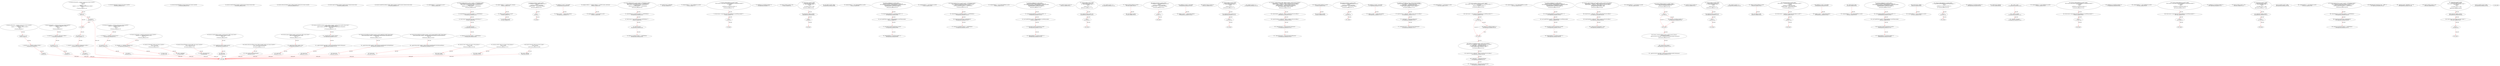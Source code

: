 digraph  {
13 [label="2_ function add(uint256 a, uint256 b) internal pure returns (uint256) {\n        uint256 c = a + b;\n        require(c >= a, \"SafeMath: addition overflow\");\n        return c;\n    }\n13-function_definition-3-7", method="add(uint256 a,uint256 b)", type_label=function_definition];
30 [label="3_ uint256 c = a + b;\n30-new_variable-4-4", method="add(uint256 a,uint256 b)", type_label=new_variable];
38 [label="4_ require(c >= a, \"SafeMath: addition overflow\");\n38-expression_statement-5-5", method="add(uint256 a,uint256 b)", type_label=expression_statement];
48 [label="5_ return c;\n48-return-6-6", method="add(uint256 a,uint256 b)", type_label=return];
50 [label="7_ function sub(uint256 a, uint256 b) internal pure returns (uint256) {\n        require(b <= a, \"SafeMath: subtraction overflow\");\n        uint256 c = a - b;\n        return c;\n    }\n50-function_definition-8-12", method="sub(uint256 a,uint256 b)", type_label=function_definition];
67 [label="8_ require(b <= a, \"SafeMath: subtraction overflow\");\n67-expression_statement-9-9", method="sub(uint256 a,uint256 b)", type_label=expression_statement];
77 [label="9_ uint256 c = a - b;\n77-new_variable-10-10", method="sub(uint256 a,uint256 b)", type_label=new_variable];
85 [label="10_ return c;\n85-return-11-11", method="sub(uint256 a,uint256 b)", type_label=return];
87 [label="12_ function mul(uint256 a, uint256 b) internal pure returns (uint256) {\n        if (a == 0) {\n            return 0;\n        }\n        uint256 c = a * b;\n        require(c / a == b, \"SafeMath: multiplication overflow\");\n        return c;\n    }\n87-function_definition-13-20", method="mul(uint256 a,uint256 b)", type_label=function_definition];
104 [label="13_ if_a == 0\n104-if-14-16", method="mul(uint256 a,uint256 b)", type_label=if];
2128 [label="13_ end_if", method="mul(uint256 a,uint256 b)", type_label=end_if];
109 [label="14_ return 0;\n109-return-15-15", method="mul(uint256 a,uint256 b)", type_label=return];
111 [label="16_ uint256 c = a * b;\n111-new_variable-17-17", method="mul(uint256 a,uint256 b)", type_label=new_variable];
119 [label="17_ require(c / a == b, \"SafeMath: multiplication overflow\");\n119-expression_statement-18-18", method="mul(uint256 a,uint256 b)", type_label=expression_statement];
131 [label="18_ return c;\n131-return-19-19", method="mul(uint256 a,uint256 b)", type_label=return];
133 [label="20_ function div(uint256 a, uint256 b) internal pure returns (uint256) {\n        require(b > 0, \"SafeMath: division by zero\");\n        uint256 c = a / b;\n        return c;\n    }\n133-function_definition-21-25", method="div(uint256 a,uint256 b)", type_label=function_definition];
150 [label="21_ require(b > 0, \"SafeMath: division by zero\");\n150-expression_statement-22-22", method="div(uint256 a,uint256 b)", type_label=expression_statement];
160 [label="22_ uint256 c = a / b;\n160-new_variable-23-23", method="div(uint256 a,uint256 b)", type_label=new_variable];
168 [label="23_ return c;\n168-return-24-24", method="div(uint256 a,uint256 b)", type_label=return];
170 [label="25_ function mod(uint256 a, uint256 b) internal pure returns (uint256) {\n        require(b != 0, \"SafeMath: modulo by zero\");\n        return a % b;\n    }\n170-function_definition-26-29", method="mod(uint256 a,uint256 b)", type_label=function_definition];
187 [label="26_ require(b != 0, \"SafeMath: modulo by zero\");\n187-expression_statement-27-27", method="mod(uint256 a,uint256 b)", type_label=expression_statement];
197 [label="27_ return a % b;\n197-return-28-28", method="mod(uint256 a,uint256 b)", type_label=return];
204 [label="31_ function totalSupply() external view returns (uint256);\n204-function_definition-32-32", method="totalSupply()", type_label=function_definition];
212 [label="32_ function balanceOf(address account) external view returns (uint256);\n212-function_definition-33-33", method="balanceOf(address account)", type_label=function_definition];
224 [label="33_ function transfer(address recipient, uint256 amount) external returns (bool);\n224-function_definition-34-34", method="transfer(address recipient,uint256 amount)", type_label=function_definition];
239 [label="34_ function allowance(address owner, address spender) external view returns (uint256);\n239-function_definition-35-35", method="allowance(address owner,address spender)", type_label=function_definition];
255 [label="35_ function approve(address spender, uint256 amount) external returns (bool);\n255-function_definition-36-36", method="approve(address spender,uint256 amount)", type_label=function_definition];
270 [label="36_ function transferFrom(address sender, address recipient, uint256 amount) external returns (bool);\n270-function_definition-37-37", method="transferFrom(address sender,address recipient,uint256 amount)", type_label=function_definition];
328 [label="42_ mapping(address => uint) balances_re_ent17;\n328-new_variable-43-43", method="", type_label=new_variable];
334 [label="43_ function withdrawFunds_re_ent17 (uint256 _weiToWithdraw) public {\n        require(balances_re_ent17[msg.sender] >= _weiToWithdraw);\n        (bool success,)=msg.sender.call.value(_weiToWithdraw)(\"\");\n        require(success);   \n        balances_re_ent17[msg.sender] -= _weiToWithdraw;\n    }\n334-function_definition-44-49", method="withdrawFunds_re_ent17(uint256 _weiToWithdraw)", type_label=function_definition];
342 [label="44_ require(balances_re_ent17[msg.sender] >= _weiToWithdraw);\n342-expression_statement-45-45", method="withdrawFunds_re_ent17(uint256 _weiToWithdraw)", type_label=expression_statement];
353 [label="45_ (bool success,)=msg.sender.call.value(_weiToWithdraw)(\"\");\n353-new_variable-46-46", method="withdrawFunds_re_ent17(uint256 _weiToWithdraw)", type_label=new_variable];
373 [label="46_ require(success);\n373-expression_statement-47-47", method="withdrawFunds_re_ent17(uint256 _weiToWithdraw)", type_label=expression_statement];
378 [label="47_ balances_re_ent17[msg.sender] -= _weiToWithdraw;\n378-expression_statement-48-48", method="withdrawFunds_re_ent17(uint256 _weiToWithdraw)", type_label=expression_statement];
386 [label="49_ mapping (address => uint256) private _balances;\n386-new_variable-50-50", method="", type_label=new_variable];
393 [label="50_ address payable lastPlayer_re_ent37;\n393-new_variable-51-51", method="", type_label=new_variable];
397 [label="51_ uint jackpot_re_ent37;\n397-new_variable-52-52", method="", type_label=new_variable];
401 [label="52_ function buyTicket_re_ent37() public{\n	    if (!(lastPlayer_re_ent37.send(jackpot_re_ent37)))\n        revert();\n      lastPlayer_re_ent37 = msg.sender;\n      jackpot_re_ent37    = address(this).balance;\n    }\n401-function_definition-53-58", method="buyTicket_re_ent37()", type_label=function_definition];
405 [label="53_ if\n405-if-54-55", method="buyTicket_re_ent37()", type_label=if];
2429 [label="53_ end_if", method="buyTicket_re_ent37()", type_label=end_if];
416 [label="55_ lastPlayer_re_ent37 = msg.sender;\n416-expression_statement-56-56", method="buyTicket_re_ent37()", type_label=expression_statement];
422 [label="56_ jackpot_re_ent37    = address(this).balance;\n422-expression_statement-57-57", method="buyTicket_re_ent37()", type_label=expression_statement];
430 [label="58_ mapping (address => mapping (address => uint256)) private _allowances;\n430-new_variable-59-59", method="", type_label=new_variable];
439 [label="59_ mapping(address => uint) balances_re_ent3;\n439-new_variable-60-60", method="", type_label=new_variable];
445 [label="60_ function withdrawFunds_re_ent3 (uint256 _weiToWithdraw) public {\n        require(balances_re_ent3[msg.sender] >= _weiToWithdraw);\n	(bool success,)= msg.sender.call.value(_weiToWithdraw)(\"\");\n        require(success);   \n        balances_re_ent3[msg.sender] -= _weiToWithdraw;\n    }\n445-function_definition-61-66", method="withdrawFunds_re_ent3(uint256 _weiToWithdraw)", type_label=function_definition];
453 [label="61_ require(balances_re_ent3[msg.sender] >= _weiToWithdraw);\n453-expression_statement-62-62", method="withdrawFunds_re_ent3(uint256 _weiToWithdraw)", type_label=expression_statement];
464 [label="62_ (bool success,)= msg.sender.call.value(_weiToWithdraw)(\"\");\n464-new_variable-63-63", method="withdrawFunds_re_ent3(uint256 _weiToWithdraw)", type_label=new_variable];
484 [label="63_ require(success);\n484-expression_statement-64-64", method="withdrawFunds_re_ent3(uint256 _weiToWithdraw)", type_label=expression_statement];
489 [label="64_ balances_re_ent3[msg.sender] -= _weiToWithdraw;\n489-expression_statement-65-65", method="withdrawFunds_re_ent3(uint256 _weiToWithdraw)", type_label=expression_statement];
497 [label="66_ uint256 private _totalSupply;\n497-new_variable-67-67", method="", type_label=new_variable];
502 [label="67_ function totalSupply() public view returns (uint256) {\n        return _totalSupply;\n    }\n502-function_definition-68-70", method="totalSupply()", type_label=function_definition];
511 [label="68_ return _totalSupply;\n511-return-69-69", method="totalSupply()", type_label=return];
513 [label="70_ mapping(address => uint) userBalance_re_ent26;\n513-new_variable-71-71", method="", type_label=new_variable];
519 [label="71_ function withdrawBalance_re_ent26() public{\n        (bool success,)= msg.sender.call.value(userBalance_re_ent26[msg.sender])(\"\");\n        if( ! success ){\n            revert();\n        }\n        userBalance_re_ent26[msg.sender] = 0;\n    }\n519-function_definition-72-78", method="withdrawBalance_re_ent26()", type_label=function_definition];
523 [label="72_ (bool success,)= msg.sender.call.value(userBalance_re_ent26[msg.sender])(\"\");\n523-new_variable-73-73", method="withdrawBalance_re_ent26()", type_label=new_variable];
547 [label="73_ if\n547-if-74-76", method="withdrawBalance_re_ent26()", type_label=if];
2571 [label="73_ end_if", method="withdrawBalance_re_ent26()", type_label=end_if];
553 [label="76_ userBalance_re_ent26[msg.sender] = 0;\n553-expression_statement-77-77", method="withdrawBalance_re_ent26()", type_label=expression_statement];
561 [label="78_ function balanceOf(address account) public view returns (uint256) {\n        return _balances[account];\n    }\n561-function_definition-79-81", method="balanceOf(address account)", type_label=function_definition];
574 [label="79_ return _balances[account];\n574-return-80-80", method="balanceOf(address account)", type_label=return];
578 [label="81_ bool not_called_re_ent20 = true;\n578-new_variable-82-82", method="", type_label=new_variable];
584 [label="82_ function bug_re_ent20() public{\n        require(not_called_re_ent20);\n        if( ! (msg.sender.send(1 ether) ) ){\n            revert();\n        }\n        not_called_re_ent20 = false;\n    }\n584-function_definition-83-89", method="bug_re_ent20()", type_label=function_definition];
588 [label="83_ require(not_called_re_ent20);\n588-expression_statement-84-84", method="bug_re_ent20()", type_label=expression_statement];
593 [label="84_ if\n593-if-85-87", method="bug_re_ent20()", type_label=if];
2617 [label="84_ end_if", method="bug_re_ent20()", type_label=end_if];
608 [label="87_ not_called_re_ent20 = false;\n608-expression_statement-88-88", method="bug_re_ent20()", type_label=expression_statement];
613 [label="89_ function transfer(address recipient, uint256 amount) public returns (bool) {\n        _transfer(msg.sender, recipient, amount);\n        return true;\n    }\n613-function_definition-90-93", method="transfer(address recipient,uint256 amount)", type_label=function_definition];
629 [label="90_ _transfer(msg.sender, recipient, amount);\n629-expression_statement-91-91", method="transfer(address recipient,uint256 amount)", type_label=expression_statement];
640 [label="91_ return true;\n640-return-92-92", method="transfer(address recipient,uint256 amount)", type_label=return];
643 [label="93_ mapping(address => uint) redeemableEther_re_ent32;\n643-new_variable-94-94", method="", type_label=new_variable];
649 [label="94_ function claimReward_re_ent32() public {        \n        require(redeemableEther_re_ent32[msg.sender] > 0);\n        uint transferValue_re_ent32 = redeemableEther_re_ent32[msg.sender];\n        msg.sender.transfer(transferValue_re_ent32);    \n        redeemableEther_re_ent32[msg.sender] = 0;\n    }\n649-function_definition-95-100", method="claimReward_re_ent32()", type_label=function_definition];
653 [label="95_ require(redeemableEther_re_ent32[msg.sender] > 0);\n653-expression_statement-96-96", method="claimReward_re_ent32()", type_label=expression_statement];
664 [label="96_ uint transferValue_re_ent32 = redeemableEther_re_ent32[msg.sender];\n664-new_variable-97-97", method="claimReward_re_ent32()", type_label=new_variable];
674 [label="97_ msg.sender.transfer(transferValue_re_ent32);\n674-expression_statement-98-98", method="claimReward_re_ent32()", type_label=expression_statement];
683 [label="98_ redeemableEther_re_ent32[msg.sender] = 0;\n683-expression_statement-99-99", method="claimReward_re_ent32()", type_label=expression_statement];
691 [label="100_ function allowance(address owner, address spender) public view returns (uint256) {\n        return _allowances[owner][spender];\n    }\n691-function_definition-101-103", method="allowance(address owner,address spender)", type_label=function_definition];
708 [label="101_ return _allowances[owner][spender];\n708-return-102-102", method="allowance(address owner,address spender)", type_label=return];
714 [label="103_ mapping(address => uint) balances_re_ent38;\n714-new_variable-104-104", method="", type_label=new_variable];
720 [label="104_ function withdrawFunds_re_ent38 (uint256 _weiToWithdraw) public {\n        require(balances_re_ent38[msg.sender] >= _weiToWithdraw);\n        require(msg.sender.send(_weiToWithdraw));   \n        balances_re_ent38[msg.sender] -= _weiToWithdraw;\n    }\n720-function_definition-105-109", method="withdrawFunds_re_ent38(uint256 _weiToWithdraw)", type_label=function_definition];
728 [label="105_ require(balances_re_ent38[msg.sender] >= _weiToWithdraw);\n728-expression_statement-106-106", method="withdrawFunds_re_ent38(uint256 _weiToWithdraw)", type_label=expression_statement];
739 [label="106_ require(msg.sender.send(_weiToWithdraw));\n739-expression_statement-107-107", method="withdrawFunds_re_ent38(uint256 _weiToWithdraw)", type_label=expression_statement];
751 [label="107_ balances_re_ent38[msg.sender] -= _weiToWithdraw;\n751-expression_statement-108-108", method="withdrawFunds_re_ent38(uint256 _weiToWithdraw)", type_label=expression_statement];
759 [label="109_ function approve(address spender, uint256 value) public returns (bool) {\n        _approve(msg.sender, spender, value);\n        return true;\n    }\n759-function_definition-110-113", method="approve(address spender,uint256 value)", type_label=function_definition];
775 [label="110_ _approve(msg.sender, spender, value);\n775-expression_statement-111-111", method="approve(address spender,uint256 value)", type_label=expression_statement];
786 [label="111_ return true;\n786-return-112-112", method="approve(address spender,uint256 value)", type_label=return];
789 [label="113_ mapping(address => uint) redeemableEther_re_ent4;\n789-new_variable-114-114", method="", type_label=new_variable];
795 [label="114_ function claimReward_re_ent4() public {        \n        require(redeemableEther_re_ent4[msg.sender] > 0);\n        uint transferValue_re_ent4 = redeemableEther_re_ent4[msg.sender];\n        msg.sender.transfer(transferValue_re_ent4);    \n        redeemableEther_re_ent4[msg.sender] = 0;\n    }\n795-function_definition-115-120", method="claimReward_re_ent4()", type_label=function_definition];
799 [label="115_ require(redeemableEther_re_ent4[msg.sender] > 0);\n799-expression_statement-116-116", method="claimReward_re_ent4()", type_label=expression_statement];
810 [label="116_ uint transferValue_re_ent4 = redeemableEther_re_ent4[msg.sender];\n810-new_variable-117-117", method="claimReward_re_ent4()", type_label=new_variable];
820 [label="117_ msg.sender.transfer(transferValue_re_ent4);\n820-expression_statement-118-118", method="claimReward_re_ent4()", type_label=expression_statement];
829 [label="118_ redeemableEther_re_ent4[msg.sender] = 0;\n829-expression_statement-119-119", method="claimReward_re_ent4()", type_label=expression_statement];
837 [label="120_ function transferFrom(address sender, address recipient, uint256 amount) public returns (bool) {\n        _transfer(sender, recipient, amount);\n        _approve(sender, msg.sender, _allowances[sender][msg.sender].sub(amount));\n        return true;\n    }\n837-function_definition-121-125", method="transferFrom(address sender,address recipient,uint256 amount)", type_label=function_definition];
857 [label="121_ _transfer(sender, recipient, amount);\n857-expression_statement-122-122", method="transferFrom(address sender,address recipient,uint256 amount)", type_label=expression_statement];
866 [label="122_ _approve(sender, msg.sender, _allowances[sender][msg.sender].sub(amount));\n866-expression_statement-123-123", method="transferFrom(address sender,address recipient,uint256 amount)", type_label=expression_statement];
888 [label="123_ return true;\n888-return-124-124", method="transferFrom(address sender,address recipient,uint256 amount)", type_label=return];
891 [label="125_ uint256 counter_re_ent7 =0;\n891-new_variable-126-126", method="", type_label=new_variable];
896 [label="126_ function callme_re_ent7() public{\n        require(counter_re_ent7<=5);\n	if( ! (msg.sender.send(10 ether) ) ){\n            revert();\n        }\n        counter_re_ent7 += 1;\n    }\n896-function_definition-127-133", method="callme_re_ent7()", type_label=function_definition];
900 [label="127_ require(counter_re_ent7<=5);\n900-expression_statement-128-128", method="callme_re_ent7()", type_label=expression_statement];
907 [label="128_ if\n907-if-129-131", method="callme_re_ent7()", type_label=if];
2931 [label="128_ end_if", method="callme_re_ent7()", type_label=end_if];
922 [label="131_ counter_re_ent7 += 1;\n922-expression_statement-132-132", method="callme_re_ent7()", type_label=expression_statement];
926 [label="133_ function increaseAllowance(address spender, uint256 addedValue) public returns (bool) {\n        _approve(msg.sender, spender, _allowances[msg.sender][spender].add(addedValue));\n        return true;\n    }\n926-function_definition-134-137", method="increaseAllowance(address spender,uint256 addedValue)", type_label=function_definition];
942 [label="134_ _approve(msg.sender, spender, _allowances[msg.sender][spender].add(addedValue));\n942-expression_statement-135-135", method="increaseAllowance(address spender,uint256 addedValue)", type_label=expression_statement];
964 [label="135_ return true;\n964-return-136-136", method="increaseAllowance(address spender,uint256 addedValue)", type_label=return];
967 [label="137_ address payable lastPlayer_re_ent23;\n967-new_variable-138-138", method="", type_label=new_variable];
971 [label="138_ uint jackpot_re_ent23;\n971-new_variable-139-139", method="", type_label=new_variable];
975 [label="139_ function buyTicket_re_ent23() public{\n	    if (!(lastPlayer_re_ent23.send(jackpot_re_ent23)))\n        revert();\n      lastPlayer_re_ent23 = msg.sender;\n      jackpot_re_ent23    = address(this).balance;\n    }\n975-function_definition-140-145", method="buyTicket_re_ent23()", type_label=function_definition];
979 [label="140_ if\n979-if-141-142", method="buyTicket_re_ent23()", type_label=if];
3003 [label="140_ end_if", method="buyTicket_re_ent23()", type_label=end_if];
990 [label="142_ lastPlayer_re_ent23 = msg.sender;\n990-expression_statement-143-143", method="buyTicket_re_ent23()", type_label=expression_statement];
996 [label="143_ jackpot_re_ent23    = address(this).balance;\n996-expression_statement-144-144", method="buyTicket_re_ent23()", type_label=expression_statement];
1004 [label="145_ function decreaseAllowance(address spender, uint256 subtractedValue) public returns (bool) {\n        _approve(msg.sender, spender, _allowances[msg.sender][spender].sub(subtractedValue));\n        return true;\n    }\n1004-function_definition-146-149", method="decreaseAllowance(address spender,uint256 subtractedValue)", type_label=function_definition];
1020 [label="146_ _approve(msg.sender, spender, _allowances[msg.sender][spender].sub(subtractedValue));\n1020-expression_statement-147-147", method="decreaseAllowance(address spender,uint256 subtractedValue)", type_label=expression_statement];
1042 [label="147_ return true;\n1042-return-148-148", method="decreaseAllowance(address spender,uint256 subtractedValue)", type_label=return];
1045 [label="149_ uint256 counter_re_ent14 =0;\n1045-new_variable-150-150", method="", type_label=new_variable];
1050 [label="150_ function callme_re_ent14() public{\n        require(counter_re_ent14<=5);\n	if( ! (msg.sender.send(10 ether) ) ){\n            revert();\n        }\n        counter_re_ent14 += 1;\n    }\n1050-function_definition-151-157", method="callme_re_ent14()", type_label=function_definition];
1054 [label="151_ require(counter_re_ent14<=5);\n1054-expression_statement-152-152", method="callme_re_ent14()", type_label=expression_statement];
1061 [label="152_ if\n1061-if-153-155", method="callme_re_ent14()", type_label=if];
3085 [label="152_ end_if", method="callme_re_ent14()", type_label=end_if];
1076 [label="155_ counter_re_ent14 += 1;\n1076-expression_statement-156-156", method="callme_re_ent14()", type_label=expression_statement];
1080 [label="157_ function _transfer(address sender, address recipient, uint256 amount) internal {\n        require(sender != address(0), \"ERC20: transfer from the zero address\");\n        require(recipient != address(0), \"ERC20: transfer to the zero address\");\n        _balances[sender] = _balances[sender].sub(amount);\n        _balances[recipient] = _balances[recipient].add(amount);\n        emit Transfer(sender, recipient, amount);\n    }\n1080-function_definition-158-164", method="_transfer(address sender,address recipient,uint256 amount)", type_label=function_definition];
1096 [label="158_ require(sender != address(0), \"ERC20: transfer from the zero address\");\n1096-expression_statement-159-159", method="_transfer(address sender,address recipient,uint256 amount)", type_label=expression_statement];
1108 [label="159_ require(recipient != address(0), \"ERC20: transfer to the zero address\");\n1108-expression_statement-160-160", method="_transfer(address sender,address recipient,uint256 amount)", type_label=expression_statement];
1120 [label="160_ _balances[sender] = _balances[sender].sub(amount);\n1120-expression_statement-161-161", method="_transfer(address sender,address recipient,uint256 amount)", type_label=expression_statement];
1133 [label="161_ _balances[recipient] = _balances[recipient].add(amount);\n1133-expression_statement-162-162", method="_transfer(address sender,address recipient,uint256 amount)", type_label=expression_statement];
1154 [label="164_ address payable lastPlayer_re_ent30;\n1154-new_variable-165-165", method="", type_label=new_variable];
1158 [label="165_ uint jackpot_re_ent30;\n1158-new_variable-166-166", method="", type_label=new_variable];
1162 [label="166_ function buyTicket_re_ent30() public{\n	    if (!(lastPlayer_re_ent30.send(jackpot_re_ent30)))\n        revert();\n      lastPlayer_re_ent30 = msg.sender;\n      jackpot_re_ent30    = address(this).balance;\n    }\n1162-function_definition-167-172", method="buyTicket_re_ent30()", type_label=function_definition];
1166 [label="167_ if\n1166-if-168-169", method="buyTicket_re_ent30()", type_label=if];
3190 [label="167_ end_if", method="buyTicket_re_ent30()", type_label=end_if];
1177 [label="169_ lastPlayer_re_ent30 = msg.sender;\n1177-expression_statement-170-170", method="buyTicket_re_ent30()", type_label=expression_statement];
1183 [label="170_ jackpot_re_ent30    = address(this).balance;\n1183-expression_statement-171-171", method="buyTicket_re_ent30()", type_label=expression_statement];
1191 [label="172_ function _mint(address account, uint256 amount) internal {\n        require(account != address(0), \"ERC20: mint to the zero address\");\n        _totalSupply = _totalSupply.add(amount);\n        _balances[account] = _balances[account].add(amount);\n        emit Transfer(address(0), account, amount);\n    }\n1191-function_definition-173-178", method="_mint(address account,uint256 amount)", type_label=function_definition];
1203 [label="173_ require(account != address(0), \"ERC20: mint to the zero address\");\n1203-expression_statement-174-174", method="_mint(address account,uint256 amount)", type_label=expression_statement];
1215 [label="174_ _totalSupply = _totalSupply.add(amount);\n1215-expression_statement-175-175", method="_mint(address account,uint256 amount)", type_label=expression_statement];
1224 [label="175_ _balances[account] = _balances[account].add(amount);\n1224-expression_statement-176-176", method="_mint(address account,uint256 amount)", type_label=expression_statement];
1247 [label="178_ mapping(address => uint) balances_re_ent8;\n1247-new_variable-179-179", method="", type_label=new_variable];
1253 [label="179_ function withdraw_balances_re_ent8 () public {\n       (bool success,) = msg.sender.call.value(balances_re_ent8[msg.sender ])(\"\");\n       if (success)\n          balances_re_ent8[msg.sender] = 0;\n      }\n1253-function_definition-180-184", method="withdraw_balances_re_ent8()", type_label=function_definition];
1257 [label="180_ (bool success,) = msg.sender.call.value(balances_re_ent8[msg.sender ])(\"\");\n1257-new_variable-181-181", method="withdraw_balances_re_ent8()", type_label=new_variable];
1281 [label="181_ if\n1281-if-182-183", method="withdraw_balances_re_ent8()", type_label=if];
3305 [label="181_ end_if", method="withdraw_balances_re_ent8()", type_label=end_if];
1283 [label="182_ balances_re_ent8[msg.sender] = 0;\n1283-expression_statement-183-183", method="withdraw_balances_re_ent8()", type_label=expression_statement];
1291 [label="184_ function _burn(address account, uint256 value) internal {\n        require(account != address(0), \"ERC20: burn from the zero address\");\n        _totalSupply = _totalSupply.sub(value);\n        _balances[account] = _balances[account].sub(value);\n        emit Transfer(account, address(0), value);\n    }\n1291-function_definition-185-190", method="_burn(address account,uint256 value)", type_label=function_definition];
1303 [label="185_ require(account != address(0), \"ERC20: burn from the zero address\");\n1303-expression_statement-186-186", method="_burn(address account,uint256 value)", type_label=expression_statement];
1315 [label="186_ _totalSupply = _totalSupply.sub(value);\n1315-expression_statement-187-187", method="_burn(address account,uint256 value)", type_label=expression_statement];
1324 [label="187_ _balances[account] = _balances[account].sub(value);\n1324-expression_statement-188-188", method="_burn(address account,uint256 value)", type_label=expression_statement];
1347 [label="190_ mapping(address => uint) redeemableEther_re_ent39;\n1347-new_variable-191-191", method="", type_label=new_variable];
1353 [label="191_ function claimReward_re_ent39() public {        \n        require(redeemableEther_re_ent39[msg.sender] > 0);\n        uint transferValue_re_ent39 = redeemableEther_re_ent39[msg.sender];\n        msg.sender.transfer(transferValue_re_ent39);    \n        redeemableEther_re_ent39[msg.sender] = 0;\n    }\n1353-function_definition-192-197", method="claimReward_re_ent39()", type_label=function_definition];
1357 [label="192_ require(redeemableEther_re_ent39[msg.sender] > 0);\n1357-expression_statement-193-193", method="claimReward_re_ent39()", type_label=expression_statement];
1368 [label="193_ uint transferValue_re_ent39 = redeemableEther_re_ent39[msg.sender];\n1368-new_variable-194-194", method="claimReward_re_ent39()", type_label=new_variable];
1378 [label="194_ msg.sender.transfer(transferValue_re_ent39);\n1378-expression_statement-195-195", method="claimReward_re_ent39()", type_label=expression_statement];
1387 [label="195_ redeemableEther_re_ent39[msg.sender] = 0;\n1387-expression_statement-196-196", method="claimReward_re_ent39()", type_label=expression_statement];
1395 [label="197_ function _approve(address owner, address spender, uint256 value) internal {\n        require(owner != address(0), \"ERC20: approve from the zero address\");\n        require(spender != address(0), \"ERC20: approve to the zero address\");\n        _allowances[owner][spender] = value;\n        emit Approval(owner, spender, value);\n    }\n1395-function_definition-198-203", method="_approve(address owner,address spender,uint256 value)", type_label=function_definition];
1411 [label="198_ require(owner != address(0), \"ERC20: approve from the zero address\");\n1411-expression_statement-199-199", method="_approve(address owner,address spender,uint256 value)", type_label=expression_statement];
1423 [label="199_ require(spender != address(0), \"ERC20: approve to the zero address\");\n1423-expression_statement-200-200", method="_approve(address owner,address spender,uint256 value)", type_label=expression_statement];
1435 [label="200_ _allowances[owner][spender] = value;\n1435-expression_statement-201-201", method="_approve(address owner,address spender,uint256 value)", type_label=expression_statement];
1451 [label="203_ mapping(address => uint) balances_re_ent36;\n1451-new_variable-204-204", method="", type_label=new_variable];
1457 [label="204_ function withdraw_balances_re_ent36 () public {\n       if (msg.sender.send(balances_re_ent36[msg.sender ]))\n          balances_re_ent36[msg.sender] = 0;\n      }\n1457-function_definition-205-208", method="withdraw_balances_re_ent36()", type_label=function_definition];
1461 [label="205_ if\n1461-if-206-207", method="withdraw_balances_re_ent36()", type_label=if];
3485 [label="205_ end_if", method="withdraw_balances_re_ent36()", type_label=end_if];
1474 [label="206_ balances_re_ent36[msg.sender] = 0;\n1474-expression_statement-207-207", method="withdraw_balances_re_ent36()", type_label=expression_statement];
1482 [label="208_ function _burnFrom(address account, uint256 amount) internal {\n        _burn(account, amount);\n        _approve(account, msg.sender, _allowances[account][msg.sender].sub(amount));\n    }\n1482-function_definition-209-212", method="_burnFrom(address account,uint256 amount)", type_label=function_definition];
1494 [label="209_ _burn(account, amount);\n1494-expression_statement-210-210", method="_burnFrom(address account,uint256 amount)", type_label=expression_statement];
1501 [label="210_ _approve(account, msg.sender, _allowances[account][msg.sender].sub(amount));\n1501-expression_statement-211-211", method="_burnFrom(address account,uint256 amount)", type_label=expression_statement];
1523 [label="212_ uint256 counter_re_ent35 =0;\n1523-new_variable-213-213", method="", type_label=new_variable];
1528 [label="213_ function callme_re_ent35() public{\n        require(counter_re_ent35<=5);\n	if( ! (msg.sender.send(10 ether) ) ){\n            revert();\n        }\n        counter_re_ent35 += 1;\n    }\n1528-function_definition-214-220", method="callme_re_ent35()", type_label=function_definition];
1532 [label="214_ require(counter_re_ent35<=5);\n1532-expression_statement-215-215", method="callme_re_ent35()", type_label=expression_statement];
1539 [label="215_ if\n1539-if-216-218", method="callme_re_ent35()", type_label=if];
3563 [label="215_ end_if", method="callme_re_ent35()", type_label=end_if];
1554 [label="218_ counter_re_ent35 += 1;\n1554-expression_statement-219-219", method="callme_re_ent35()", type_label=expression_statement];
1564 [label="222_ address payable lastPlayer_re_ent9;\n1564-new_variable-223-223", method="", type_label=new_variable];
1568 [label="223_ uint jackpot_re_ent9;\n1568-new_variable-224-224", method="", type_label=new_variable];
1572 [label="224_ function buyTicket_re_ent9() public{\n	    (bool success,) = lastPlayer_re_ent9.call.value(jackpot_re_ent9)(\"\");\n	    if (!success)\n	        revert();\n      lastPlayer_re_ent9 = msg.sender;\n      jackpot_re_ent9    = address(this).balance;\n    }\n1572-function_definition-225-231", method="buyTicket_re_ent9()", type_label=function_definition];
1576 [label="225_ (bool success,) = lastPlayer_re_ent9.call.value(jackpot_re_ent9)(\"\");\n1576-new_variable-226-226", method="buyTicket_re_ent9()", type_label=new_variable];
1594 [label="226_ if\n1594-if-227-228", method="buyTicket_re_ent9()", type_label=if];
3618 [label="226_ end_if", method="buyTicket_re_ent9()", type_label=end_if];
1599 [label="228_ lastPlayer_re_ent9 = msg.sender;\n1599-expression_statement-229-229", method="buyTicket_re_ent9()", type_label=expression_statement];
1605 [label="229_ jackpot_re_ent9    = address(this).balance;\n1605-expression_statement-230-230", method="buyTicket_re_ent9()", type_label=expression_statement];
1613 [label="231_ string private _name;\n1613-new_variable-232-232", method="", type_label=new_variable];
1618 [label="232_ mapping(address => uint) redeemableEther_re_ent25;\n1618-new_variable-233-233", method="", type_label=new_variable];
1624 [label="233_ function claimReward_re_ent25() public {        \n        require(redeemableEther_re_ent25[msg.sender] > 0);\n        uint transferValue_re_ent25 = redeemableEther_re_ent25[msg.sender];\n        msg.sender.transfer(transferValue_re_ent25);    \n        redeemableEther_re_ent25[msg.sender] = 0;\n    }\n1624-function_definition-234-239", method="claimReward_re_ent25()", type_label=function_definition];
1628 [label="234_ require(redeemableEther_re_ent25[msg.sender] > 0);\n1628-expression_statement-235-235", method="claimReward_re_ent25()", type_label=expression_statement];
1639 [label="235_ uint transferValue_re_ent25 = redeemableEther_re_ent25[msg.sender];\n1639-new_variable-236-236", method="claimReward_re_ent25()", type_label=new_variable];
1649 [label="236_ msg.sender.transfer(transferValue_re_ent25);\n1649-expression_statement-237-237", method="claimReward_re_ent25()", type_label=expression_statement];
1658 [label="237_ redeemableEther_re_ent25[msg.sender] = 0;\n1658-expression_statement-238-238", method="claimReward_re_ent25()", type_label=expression_statement];
1666 [label="239_ string private _symbol;\n1666-new_variable-240-240", method="", type_label=new_variable];
1671 [label="240_ mapping(address => uint) userBalance_re_ent19;\n1671-new_variable-241-241", method="", type_label=new_variable];
1677 [label="241_ function withdrawBalance_re_ent19() public{\n        if( ! (msg.sender.send(userBalance_re_ent19[msg.sender]) ) ){\n            revert();\n        }\n        userBalance_re_ent19[msg.sender] = 0;\n    }\n1677-function_definition-242-247", method="withdrawBalance_re_ent19()", type_label=function_definition];
1681 [label="242_ if\n1681-if-243-245", method="withdrawBalance_re_ent19()", type_label=if];
3705 [label="242_ end_if", method="withdrawBalance_re_ent19()", type_label=end_if];
1699 [label="245_ userBalance_re_ent19[msg.sender] = 0;\n1699-expression_statement-246-246", method="withdrawBalance_re_ent19()", type_label=expression_statement];
1707 [label="247_ uint8 private _decimals;\n1707-new_variable-248-248", method="", type_label=new_variable];
1726 [label="249_ _name = name;\n1726-expression_statement-250-250", method="", type_label=expression_statement];
1730 [label="250_ _symbol = symbol;\n1730-expression_statement-251-251", method="", type_label=expression_statement];
1734 [label="251_ _decimals = decimals;\n1734-expression_statement-252-252", method="", type_label=expression_statement];
1738 [label="253_ mapping(address => uint) userBalance_re_ent40;\n1738-new_variable-254-254", method="", type_label=new_variable];
1744 [label="254_ function withdrawBalance_re_ent40() public{\n        (bool success,)=msg.sender.call.value(userBalance_re_ent40[msg.sender])(\"\");\n        if( ! success ){\n            revert();\n        }\n        userBalance_re_ent40[msg.sender] = 0;\n    }\n1744-function_definition-255-261", method="withdrawBalance_re_ent40()", type_label=function_definition];
1748 [label="255_ (bool success,)=msg.sender.call.value(userBalance_re_ent40[msg.sender])(\"\");\n1748-new_variable-256-256", method="withdrawBalance_re_ent40()", type_label=new_variable];
1772 [label="256_ if\n1772-if-257-259", method="withdrawBalance_re_ent40()", type_label=if];
3796 [label="256_ end_if", method="withdrawBalance_re_ent40()", type_label=end_if];
1778 [label="259_ userBalance_re_ent40[msg.sender] = 0;\n1778-expression_statement-260-260", method="withdrawBalance_re_ent40()", type_label=expression_statement];
1786 [label="261_ function name() public view returns (string memory) {\n        return _name;\n    }\n1786-function_definition-262-264", method="name()", type_label=function_definition];
1795 [label="262_ return _name;\n1795-return-263-263", method="name()", type_label=return];
1797 [label="264_ mapping(address => uint) userBalance_re_ent33;\n1797-new_variable-265-265", method="", type_label=new_variable];
1803 [label="265_ function withdrawBalance_re_ent33() public{\n        (bool success,)= msg.sender.call.value(userBalance_re_ent33[msg.sender])(\"\");\n        if( ! success ){\n            revert();\n        }\n        userBalance_re_ent33[msg.sender] = 0;\n    }\n1803-function_definition-266-272", method="withdrawBalance_re_ent33()", type_label=function_definition];
1807 [label="266_ (bool success,)= msg.sender.call.value(userBalance_re_ent33[msg.sender])(\"\");\n1807-new_variable-267-267", method="withdrawBalance_re_ent33()", type_label=new_variable];
1831 [label="267_ if\n1831-if-268-270", method="withdrawBalance_re_ent33()", type_label=if];
3855 [label="267_ end_if", method="withdrawBalance_re_ent33()", type_label=end_if];
1837 [label="270_ userBalance_re_ent33[msg.sender] = 0;\n1837-expression_statement-271-271", method="withdrawBalance_re_ent33()", type_label=expression_statement];
1845 [label="272_ function symbol() public view returns (string memory) {\n        return _symbol;\n    }\n1845-function_definition-273-275", method="symbol()", type_label=function_definition];
1854 [label="273_ return _symbol;\n1854-return-274-274", method="symbol()", type_label=return];
1856 [label="275_ bool not_called_re_ent27 = true;\n1856-new_variable-276-276", method="", type_label=new_variable];
1862 [label="276_ function bug_re_ent27() public{\n        require(not_called_re_ent27);\n        if( ! (msg.sender.send(1 ether) ) ){\n            revert();\n        }\n        not_called_re_ent27 = false;\n    }\n1862-function_definition-277-283", method="bug_re_ent27()", type_label=function_definition];
1866 [label="277_ require(not_called_re_ent27);\n1866-expression_statement-278-278", method="bug_re_ent27()", type_label=expression_statement];
1871 [label="278_ if\n1871-if-279-281", method="bug_re_ent27()", type_label=if];
3895 [label="278_ end_if", method="bug_re_ent27()", type_label=end_if];
1886 [label="281_ not_called_re_ent27 = false;\n1886-expression_statement-282-282", method="bug_re_ent27()", type_label=expression_statement];
1891 [label="283_ function decimals() public view returns (uint8) {\n        return _decimals;\n    }\n1891-function_definition-284-286", method="decimals()", type_label=function_definition];
1900 [label="284_ return _decimals;\n1900-return-285-285", method="decimals()", type_label=return];
1902 [label="286_ mapping(address => uint) balances_re_ent31;\n1902-new_variable-287-287", method="", type_label=new_variable];
1908 [label="287_ function withdrawFunds_re_ent31 (uint256 _weiToWithdraw) public {\n        require(balances_re_ent31[msg.sender] >= _weiToWithdraw);\n        require(msg.sender.send(_weiToWithdraw));   \n        balances_re_ent31[msg.sender] -= _weiToWithdraw;\n    }\n1908-function_definition-288-292", method="withdrawFunds_re_ent31(uint256 _weiToWithdraw)", type_label=function_definition];
1916 [label="288_ require(balances_re_ent31[msg.sender] >= _weiToWithdraw);\n1916-expression_statement-289-289", method="withdrawFunds_re_ent31(uint256 _weiToWithdraw)", type_label=expression_statement];
1927 [label="289_ require(msg.sender.send(_weiToWithdraw));\n1927-expression_statement-290-290", method="withdrawFunds_re_ent31(uint256 _weiToWithdraw)", type_label=expression_statement];
1939 [label="290_ balances_re_ent31[msg.sender] -= _weiToWithdraw;\n1939-expression_statement-291-291", method="withdrawFunds_re_ent31(uint256 _weiToWithdraw)", type_label=expression_statement];
1957 [label="294_ ERC20Detailed(\"SimpleSwap Coin\", \"SWAP\", 8)\n1957-expression_statement-295-295", method="", type_label=expression_statement];
1968 [label="295_ _mint(msg.sender, 100000000 * (10 ** 8));\n1968-expression_statement-296-296", method="", type_label=expression_statement];
1982 [label="297_ bool not_called_re_ent13 = true;\n1982-new_variable-298-298", method="", type_label=new_variable];
1988 [label="298_ function bug_re_ent13() public{\n        require(not_called_re_ent13);\n        (bool success,)=msg.sender.call.value(1 ether)(\"\");\n        if( ! success ){\n            revert();\n        }\n        not_called_re_ent13 = false;\n    }\n1988-function_definition-299-306", method="bug_re_ent13()", type_label=function_definition];
1992 [label="299_ require(not_called_re_ent13);\n1992-expression_statement-300-300", method="bug_re_ent13()", type_label=expression_statement];
1997 [label="300_ (bool success,)=msg.sender.call.value(1 ether)(\"\");\n1997-new_variable-301-301", method="bug_re_ent13()", type_label=new_variable];
2018 [label="301_ if\n2018-if-302-304", method="bug_re_ent13()", type_label=if];
4042 [label="301_ end_if", method="bug_re_ent13()", type_label=end_if];
2024 [label="304_ not_called_re_ent13 = false;\n2024-expression_statement-305-305", method="bug_re_ent13()", type_label=expression_statement];
1 [label="0_ start_node", method="", type_label=start];
2 [label="0_ exit_node", method="", type_label=exit];
13 -> 30  [color=red, controlflow_type=next_line, edge_type=CFG_edge, key=0, label=next_line];
30 -> 38  [color=red, controlflow_type=next_line, edge_type=CFG_edge, key=0, label=next_line];
38 -> 48  [color=red, controlflow_type=next_line, edge_type=CFG_edge, key=0, label=next_line];
48 -> 2  [color=red, controlflow_type=return_exit, edge_type=CFG_edge, key=0, label=return_exit];
50 -> 67  [color=red, controlflow_type=next_line, edge_type=CFG_edge, key=0, label=next_line];
67 -> 77  [color=red, controlflow_type=next_line, edge_type=CFG_edge, key=0, label=next_line];
77 -> 85  [color=red, controlflow_type=next_line, edge_type=CFG_edge, key=0, label=next_line];
85 -> 2  [color=red, controlflow_type=return_exit, edge_type=CFG_edge, key=0, label=return_exit];
87 -> 104  [color=red, controlflow_type=next_line, edge_type=CFG_edge, key=0, label=next_line];
104 -> 109  [color=red, controlflow_type=pos_next, edge_type=CFG_edge, key=0, label=pos_next];
104 -> 2128  [color=red, controlflow_type=neg_next, edge_type=CFG_edge, key=0, label=neg_next];
2128 -> 111  [color=red, controlflow_type=next_line, edge_type=CFG_edge, key=0, label=next_line];
109 -> 2128  [color=red, controlflow_type=end_if, edge_type=CFG_edge, key=0, label=end_if];
109 -> 2  [color=red, controlflow_type=return_exit, edge_type=CFG_edge, key=0, label=return_exit];
111 -> 119  [color=red, controlflow_type=next_line, edge_type=CFG_edge, key=0, label=next_line];
119 -> 131  [color=red, controlflow_type=next_line, edge_type=CFG_edge, key=0, label=next_line];
131 -> 2  [color=red, controlflow_type=return_exit, edge_type=CFG_edge, key=0, label=return_exit];
133 -> 150  [color=red, controlflow_type=next_line, edge_type=CFG_edge, key=0, label=next_line];
150 -> 160  [color=red, controlflow_type=next_line, edge_type=CFG_edge, key=0, label=next_line];
160 -> 168  [color=red, controlflow_type=next_line, edge_type=CFG_edge, key=0, label=next_line];
168 -> 2  [color=red, controlflow_type=return_exit, edge_type=CFG_edge, key=0, label=return_exit];
170 -> 187  [color=red, controlflow_type=next_line, edge_type=CFG_edge, key=0, label=next_line];
187 -> 197  [color=red, controlflow_type=next_line, edge_type=CFG_edge, key=0, label=next_line];
197 -> 2  [color=red, controlflow_type=return_exit, edge_type=CFG_edge, key=0, label=return_exit];
334 -> 342  [color=red, controlflow_type=next_line, edge_type=CFG_edge, key=0, label=next_line];
342 -> 353  [color=red, controlflow_type=next_line, edge_type=CFG_edge, key=0, label=next_line];
353 -> 373  [color=red, controlflow_type=next_line, edge_type=CFG_edge, key=0, label=next_line];
373 -> 378  [color=red, controlflow_type=next_line, edge_type=CFG_edge, key=0, label=next_line];
386 -> 393  [color=red, controlflow_type=next_line, edge_type=CFG_edge, key=0, label=next_line];
393 -> 397  [color=red, controlflow_type=next_line, edge_type=CFG_edge, key=0, label=next_line];
401 -> 405  [color=red, controlflow_type=next_line, edge_type=CFG_edge, key=0, label=next_line];
405 -> 2429  [color=red, controlflow_type=neg_next, edge_type=CFG_edge, key=0, label=neg_next];
416 -> 422  [color=red, controlflow_type=next_line, edge_type=CFG_edge, key=0, label=next_line];
430 -> 439  [color=red, controlflow_type=next_line, edge_type=CFG_edge, key=0, label=next_line];
445 -> 453  [color=red, controlflow_type=next_line, edge_type=CFG_edge, key=0, label=next_line];
453 -> 464  [color=red, controlflow_type=next_line, edge_type=CFG_edge, key=0, label=next_line];
464 -> 484  [color=red, controlflow_type=next_line, edge_type=CFG_edge, key=0, label=next_line];
484 -> 489  [color=red, controlflow_type=next_line, edge_type=CFG_edge, key=0, label=next_line];
502 -> 511  [color=red, controlflow_type=next_line, edge_type=CFG_edge, key=0, label=next_line];
511 -> 2  [color=red, controlflow_type=return_exit, edge_type=CFG_edge, key=0, label=return_exit];
519 -> 523  [color=red, controlflow_type=next_line, edge_type=CFG_edge, key=0, label=next_line];
523 -> 547  [color=red, controlflow_type=next_line, edge_type=CFG_edge, key=0, label=next_line];
547 -> 2571  [color=red, controlflow_type=neg_next, edge_type=CFG_edge, key=0, label=neg_next];
561 -> 574  [color=red, controlflow_type=next_line, edge_type=CFG_edge, key=0, label=next_line];
574 -> 2  [color=red, controlflow_type=return_exit, edge_type=CFG_edge, key=0, label=return_exit];
584 -> 588  [color=red, controlflow_type=next_line, edge_type=CFG_edge, key=0, label=next_line];
588 -> 593  [color=red, controlflow_type=next_line, edge_type=CFG_edge, key=0, label=next_line];
593 -> 2617  [color=red, controlflow_type=neg_next, edge_type=CFG_edge, key=0, label=neg_next];
613 -> 629  [color=red, controlflow_type=next_line, edge_type=CFG_edge, key=0, label=next_line];
629 -> 640  [color=red, controlflow_type=next_line, edge_type=CFG_edge, key=0, label=next_line];
640 -> 2  [color=red, controlflow_type=return_exit, edge_type=CFG_edge, key=0, label=return_exit];
649 -> 653  [color=red, controlflow_type=next_line, edge_type=CFG_edge, key=0, label=next_line];
653 -> 664  [color=red, controlflow_type=next_line, edge_type=CFG_edge, key=0, label=next_line];
664 -> 674  [color=red, controlflow_type=next_line, edge_type=CFG_edge, key=0, label=next_line];
674 -> 683  [color=red, controlflow_type=next_line, edge_type=CFG_edge, key=0, label=next_line];
691 -> 708  [color=red, controlflow_type=next_line, edge_type=CFG_edge, key=0, label=next_line];
708 -> 2  [color=red, controlflow_type=return_exit, edge_type=CFG_edge, key=0, label=return_exit];
720 -> 728  [color=red, controlflow_type=next_line, edge_type=CFG_edge, key=0, label=next_line];
728 -> 739  [color=red, controlflow_type=next_line, edge_type=CFG_edge, key=0, label=next_line];
739 -> 751  [color=red, controlflow_type=next_line, edge_type=CFG_edge, key=0, label=next_line];
759 -> 775  [color=red, controlflow_type=next_line, edge_type=CFG_edge, key=0, label=next_line];
775 -> 786  [color=red, controlflow_type=next_line, edge_type=CFG_edge, key=0, label=next_line];
786 -> 2  [color=red, controlflow_type=return_exit, edge_type=CFG_edge, key=0, label=return_exit];
795 -> 799  [color=red, controlflow_type=next_line, edge_type=CFG_edge, key=0, label=next_line];
799 -> 810  [color=red, controlflow_type=next_line, edge_type=CFG_edge, key=0, label=next_line];
810 -> 820  [color=red, controlflow_type=next_line, edge_type=CFG_edge, key=0, label=next_line];
820 -> 829  [color=red, controlflow_type=next_line, edge_type=CFG_edge, key=0, label=next_line];
837 -> 857  [color=red, controlflow_type=next_line, edge_type=CFG_edge, key=0, label=next_line];
857 -> 866  [color=red, controlflow_type=next_line, edge_type=CFG_edge, key=0, label=next_line];
866 -> 888  [color=red, controlflow_type=next_line, edge_type=CFG_edge, key=0, label=next_line];
888 -> 2  [color=red, controlflow_type=return_exit, edge_type=CFG_edge, key=0, label=return_exit];
896 -> 900  [color=red, controlflow_type=next_line, edge_type=CFG_edge, key=0, label=next_line];
900 -> 907  [color=red, controlflow_type=next_line, edge_type=CFG_edge, key=0, label=next_line];
907 -> 2931  [color=red, controlflow_type=neg_next, edge_type=CFG_edge, key=0, label=neg_next];
926 -> 942  [color=red, controlflow_type=next_line, edge_type=CFG_edge, key=0, label=next_line];
942 -> 964  [color=red, controlflow_type=next_line, edge_type=CFG_edge, key=0, label=next_line];
964 -> 2  [color=red, controlflow_type=return_exit, edge_type=CFG_edge, key=0, label=return_exit];
967 -> 971  [color=red, controlflow_type=next_line, edge_type=CFG_edge, key=0, label=next_line];
975 -> 979  [color=red, controlflow_type=next_line, edge_type=CFG_edge, key=0, label=next_line];
979 -> 3003  [color=red, controlflow_type=neg_next, edge_type=CFG_edge, key=0, label=neg_next];
990 -> 996  [color=red, controlflow_type=next_line, edge_type=CFG_edge, key=0, label=next_line];
1004 -> 1020  [color=red, controlflow_type=next_line, edge_type=CFG_edge, key=0, label=next_line];
1020 -> 1042  [color=red, controlflow_type=next_line, edge_type=CFG_edge, key=0, label=next_line];
1042 -> 2  [color=red, controlflow_type=return_exit, edge_type=CFG_edge, key=0, label=return_exit];
1050 -> 1054  [color=red, controlflow_type=next_line, edge_type=CFG_edge, key=0, label=next_line];
1054 -> 1061  [color=red, controlflow_type=next_line, edge_type=CFG_edge, key=0, label=next_line];
1061 -> 3085  [color=red, controlflow_type=neg_next, edge_type=CFG_edge, key=0, label=neg_next];
1080 -> 1096  [color=red, controlflow_type=next_line, edge_type=CFG_edge, key=0, label=next_line];
1096 -> 1108  [color=red, controlflow_type=next_line, edge_type=CFG_edge, key=0, label=next_line];
1108 -> 1120  [color=red, controlflow_type=next_line, edge_type=CFG_edge, key=0, label=next_line];
1120 -> 1133  [color=red, controlflow_type=next_line, edge_type=CFG_edge, key=0, label=next_line];
1154 -> 1158  [color=red, controlflow_type=next_line, edge_type=CFG_edge, key=0, label=next_line];
1162 -> 1166  [color=red, controlflow_type=next_line, edge_type=CFG_edge, key=0, label=next_line];
1166 -> 3190  [color=red, controlflow_type=neg_next, edge_type=CFG_edge, key=0, label=neg_next];
1177 -> 1183  [color=red, controlflow_type=next_line, edge_type=CFG_edge, key=0, label=next_line];
1191 -> 1203  [color=red, controlflow_type=next_line, edge_type=CFG_edge, key=0, label=next_line];
1203 -> 1215  [color=red, controlflow_type=next_line, edge_type=CFG_edge, key=0, label=next_line];
1215 -> 1224  [color=red, controlflow_type=next_line, edge_type=CFG_edge, key=0, label=next_line];
1253 -> 1257  [color=red, controlflow_type=next_line, edge_type=CFG_edge, key=0, label=next_line];
1257 -> 1281  [color=red, controlflow_type=next_line, edge_type=CFG_edge, key=0, label=next_line];
1281 -> 1283  [color=red, controlflow_type=pos_next, edge_type=CFG_edge, key=0, label=pos_next];
1281 -> 3305  [color=red, controlflow_type=neg_next, edge_type=CFG_edge, key=0, label=neg_next];
3305 -> 1291  [color=red, controlflow_type=next_line, edge_type=CFG_edge, key=0, label=next_line];
1283 -> 3305  [color=red, controlflow_type=end_if, edge_type=CFG_edge, key=0, label=end_if];
1291 -> 1303  [color=red, controlflow_type=next_line, edge_type=CFG_edge, key=0, label=next_line];
1303 -> 1315  [color=red, controlflow_type=next_line, edge_type=CFG_edge, key=0, label=next_line];
1315 -> 1324  [color=red, controlflow_type=next_line, edge_type=CFG_edge, key=0, label=next_line];
1353 -> 1357  [color=red, controlflow_type=next_line, edge_type=CFG_edge, key=0, label=next_line];
1357 -> 1368  [color=red, controlflow_type=next_line, edge_type=CFG_edge, key=0, label=next_line];
1368 -> 1378  [color=red, controlflow_type=next_line, edge_type=CFG_edge, key=0, label=next_line];
1378 -> 1387  [color=red, controlflow_type=next_line, edge_type=CFG_edge, key=0, label=next_line];
1395 -> 1411  [color=red, controlflow_type=next_line, edge_type=CFG_edge, key=0, label=next_line];
1411 -> 1423  [color=red, controlflow_type=next_line, edge_type=CFG_edge, key=0, label=next_line];
1423 -> 1435  [color=red, controlflow_type=next_line, edge_type=CFG_edge, key=0, label=next_line];
1457 -> 1461  [color=red, controlflow_type=next_line, edge_type=CFG_edge, key=0, label=next_line];
1461 -> 1474  [color=red, controlflow_type=pos_next, edge_type=CFG_edge, key=0, label=pos_next];
1461 -> 3485  [color=red, controlflow_type=neg_next, edge_type=CFG_edge, key=0, label=neg_next];
3485 -> 1482  [color=red, controlflow_type=next_line, edge_type=CFG_edge, key=0, label=next_line];
1474 -> 3485  [color=red, controlflow_type=end_if, edge_type=CFG_edge, key=0, label=end_if];
1482 -> 1494  [color=red, controlflow_type=next_line, edge_type=CFG_edge, key=0, label=next_line];
1494 -> 1501  [color=red, controlflow_type=next_line, edge_type=CFG_edge, key=0, label=next_line];
1528 -> 1532  [color=red, controlflow_type=next_line, edge_type=CFG_edge, key=0, label=next_line];
1532 -> 1539  [color=red, controlflow_type=next_line, edge_type=CFG_edge, key=0, label=next_line];
1539 -> 3563  [color=red, controlflow_type=neg_next, edge_type=CFG_edge, key=0, label=neg_next];
1564 -> 1568  [color=red, controlflow_type=next_line, edge_type=CFG_edge, key=0, label=next_line];
1572 -> 1576  [color=red, controlflow_type=next_line, edge_type=CFG_edge, key=0, label=next_line];
1576 -> 1594  [color=red, controlflow_type=next_line, edge_type=CFG_edge, key=0, label=next_line];
1594 -> 3618  [color=red, controlflow_type=neg_next, edge_type=CFG_edge, key=0, label=neg_next];
1599 -> 1605  [color=red, controlflow_type=next_line, edge_type=CFG_edge, key=0, label=next_line];
1613 -> 1618  [color=red, controlflow_type=next_line, edge_type=CFG_edge, key=0, label=next_line];
1624 -> 1628  [color=red, controlflow_type=next_line, edge_type=CFG_edge, key=0, label=next_line];
1628 -> 1639  [color=red, controlflow_type=next_line, edge_type=CFG_edge, key=0, label=next_line];
1639 -> 1649  [color=red, controlflow_type=next_line, edge_type=CFG_edge, key=0, label=next_line];
1649 -> 1658  [color=red, controlflow_type=next_line, edge_type=CFG_edge, key=0, label=next_line];
1666 -> 1671  [color=red, controlflow_type=next_line, edge_type=CFG_edge, key=0, label=next_line];
1677 -> 1681  [color=red, controlflow_type=next_line, edge_type=CFG_edge, key=0, label=next_line];
1681 -> 3705  [color=red, controlflow_type=neg_next, edge_type=CFG_edge, key=0, label=neg_next];
1726 -> 1730  [color=red, controlflow_type=next_line, edge_type=CFG_edge, key=0, label=next_line];
1730 -> 1734  [color=red, controlflow_type=next_line, edge_type=CFG_edge, key=0, label=next_line];
1744 -> 1748  [color=red, controlflow_type=next_line, edge_type=CFG_edge, key=0, label=next_line];
1748 -> 1772  [color=red, controlflow_type=next_line, edge_type=CFG_edge, key=0, label=next_line];
1772 -> 3796  [color=red, controlflow_type=neg_next, edge_type=CFG_edge, key=0, label=neg_next];
1786 -> 1795  [color=red, controlflow_type=next_line, edge_type=CFG_edge, key=0, label=next_line];
1795 -> 2  [color=red, controlflow_type=return_exit, edge_type=CFG_edge, key=0, label=return_exit];
1803 -> 1807  [color=red, controlflow_type=next_line, edge_type=CFG_edge, key=0, label=next_line];
1807 -> 1831  [color=red, controlflow_type=next_line, edge_type=CFG_edge, key=0, label=next_line];
1831 -> 3855  [color=red, controlflow_type=neg_next, edge_type=CFG_edge, key=0, label=neg_next];
1845 -> 1854  [color=red, controlflow_type=next_line, edge_type=CFG_edge, key=0, label=next_line];
1854 -> 2  [color=red, controlflow_type=return_exit, edge_type=CFG_edge, key=0, label=return_exit];
1862 -> 1866  [color=red, controlflow_type=next_line, edge_type=CFG_edge, key=0, label=next_line];
1866 -> 1871  [color=red, controlflow_type=next_line, edge_type=CFG_edge, key=0, label=next_line];
1871 -> 3895  [color=red, controlflow_type=neg_next, edge_type=CFG_edge, key=0, label=neg_next];
1891 -> 1900  [color=red, controlflow_type=next_line, edge_type=CFG_edge, key=0, label=next_line];
1900 -> 2  [color=red, controlflow_type=return_exit, edge_type=CFG_edge, key=0, label=return_exit];
1908 -> 1916  [color=red, controlflow_type=next_line, edge_type=CFG_edge, key=0, label=next_line];
1916 -> 1927  [color=red, controlflow_type=next_line, edge_type=CFG_edge, key=0, label=next_line];
1927 -> 1939  [color=red, controlflow_type=next_line, edge_type=CFG_edge, key=0, label=next_line];
1988 -> 1992  [color=red, controlflow_type=next_line, edge_type=CFG_edge, key=0, label=next_line];
1992 -> 1997  [color=red, controlflow_type=next_line, edge_type=CFG_edge, key=0, label=next_line];
1997 -> 2018  [color=red, controlflow_type=next_line, edge_type=CFG_edge, key=0, label=next_line];
2018 -> 4042  [color=red, controlflow_type=neg_next, edge_type=CFG_edge, key=0, label=neg_next];
}
